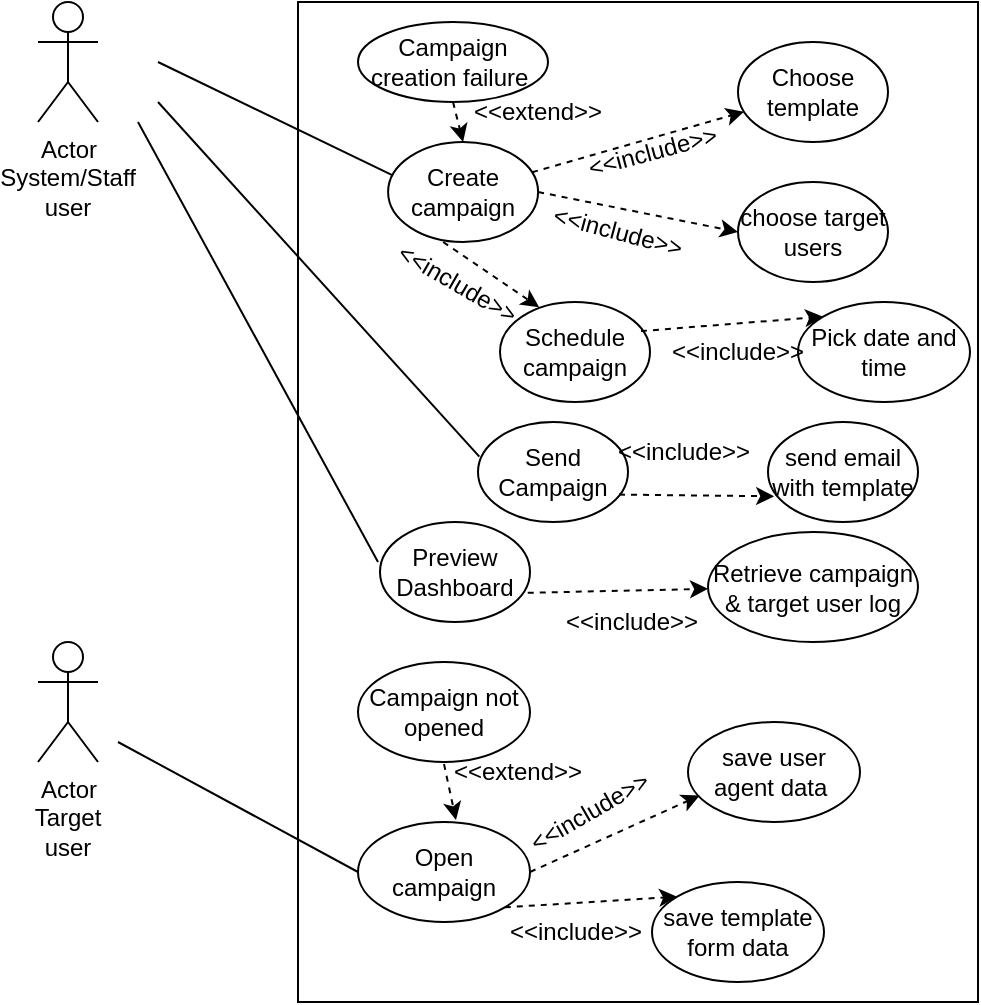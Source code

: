 <mxfile version="15.5.8" type="github">
  <diagram id="TFDomXSUM4bTrOwUYQND" name="Page-1">
    <mxGraphModel dx="834" dy="422" grid="1" gridSize="10" guides="1" tooltips="1" connect="1" arrows="1" fold="1" page="1" pageScale="1" pageWidth="850" pageHeight="1100" math="0" shadow="0">
      <root>
        <mxCell id="0" />
        <mxCell id="1" parent="0" />
        <mxCell id="M2ka7KtE4JesVpxqpbWz-2" value="" style="rounded=0;whiteSpace=wrap;html=1;" vertex="1" parent="1">
          <mxGeometry x="220" y="340" width="340" height="500" as="geometry" />
        </mxCell>
        <mxCell id="M2ka7KtE4JesVpxqpbWz-3" value="Actor" style="shape=umlActor;verticalLabelPosition=bottom;verticalAlign=top;html=1;outlineConnect=0;" vertex="1" parent="1">
          <mxGeometry x="90" y="340" width="30" height="60" as="geometry" />
        </mxCell>
        <mxCell id="M2ka7KtE4JesVpxqpbWz-4" value="Actor" style="shape=umlActor;verticalLabelPosition=bottom;verticalAlign=top;html=1;outlineConnect=0;" vertex="1" parent="1">
          <mxGeometry x="90" y="660" width="30" height="60" as="geometry" />
        </mxCell>
        <mxCell id="M2ka7KtE4JesVpxqpbWz-6" value="Target user" style="text;html=1;strokeColor=none;fillColor=none;align=center;verticalAlign=middle;whiteSpace=wrap;rounded=0;" vertex="1" parent="1">
          <mxGeometry x="75" y="740" width="60" height="30" as="geometry" />
        </mxCell>
        <mxCell id="M2ka7KtE4JesVpxqpbWz-8" value="" style="endArrow=none;html=1;rounded=0;entryX=0;entryY=0.5;entryDx=0;entryDy=0;" edge="1" parent="1" target="M2ka7KtE4JesVpxqpbWz-22">
          <mxGeometry width="50" height="50" relative="1" as="geometry">
            <mxPoint x="130" y="710" as="sourcePoint" />
            <mxPoint x="230" y="660" as="targetPoint" />
          </mxGeometry>
        </mxCell>
        <mxCell id="M2ka7KtE4JesVpxqpbWz-9" value="" style="endArrow=none;html=1;rounded=0;entryX=0.031;entryY=0.333;entryDx=0;entryDy=0;entryPerimeter=0;" edge="1" parent="1" target="M2ka7KtE4JesVpxqpbWz-14">
          <mxGeometry width="50" height="50" relative="1" as="geometry">
            <mxPoint x="150" y="370" as="sourcePoint" />
            <mxPoint x="200" y="360" as="targetPoint" />
          </mxGeometry>
        </mxCell>
        <mxCell id="M2ka7KtE4JesVpxqpbWz-12" value="Campaign&lt;br&gt;creation failure&amp;nbsp;" style="ellipse;whiteSpace=wrap;html=1;" vertex="1" parent="1">
          <mxGeometry x="250" y="350" width="95" height="40" as="geometry" />
        </mxCell>
        <mxCell id="M2ka7KtE4JesVpxqpbWz-13" value="Choose template" style="ellipse;whiteSpace=wrap;html=1;" vertex="1" parent="1">
          <mxGeometry x="440" y="360" width="75" height="50" as="geometry" />
        </mxCell>
        <mxCell id="M2ka7KtE4JesVpxqpbWz-14" value="Create campaign" style="ellipse;whiteSpace=wrap;html=1;" vertex="1" parent="1">
          <mxGeometry x="265.05" y="410" width="75" height="50" as="geometry" />
        </mxCell>
        <mxCell id="M2ka7KtE4JesVpxqpbWz-15" value="choose target users" style="ellipse;whiteSpace=wrap;html=1;" vertex="1" parent="1">
          <mxGeometry x="440" y="430" width="75" height="50" as="geometry" />
        </mxCell>
        <mxCell id="M2ka7KtE4JesVpxqpbWz-16" value="Schedule campaign" style="ellipse;whiteSpace=wrap;html=1;" vertex="1" parent="1">
          <mxGeometry x="321" y="490" width="75" height="50" as="geometry" />
        </mxCell>
        <mxCell id="M2ka7KtE4JesVpxqpbWz-17" value="Pick date and time" style="ellipse;whiteSpace=wrap;html=1;" vertex="1" parent="1">
          <mxGeometry x="470" y="490" width="86" height="50" as="geometry" />
        </mxCell>
        <mxCell id="M2ka7KtE4JesVpxqpbWz-18" value="" style="endArrow=classic;html=1;rounded=0;dashed=1;" edge="1" parent="1" source="M2ka7KtE4JesVpxqpbWz-14" target="M2ka7KtE4JesVpxqpbWz-13">
          <mxGeometry width="50" height="50" relative="1" as="geometry">
            <mxPoint x="350" y="440" as="sourcePoint" />
            <mxPoint x="390" y="390" as="targetPoint" />
          </mxGeometry>
        </mxCell>
        <mxCell id="M2ka7KtE4JesVpxqpbWz-19" value="" style="endArrow=classic;html=1;rounded=0;dashed=1;exitX=1;exitY=0.5;exitDx=0;exitDy=0;entryX=0;entryY=0.5;entryDx=0;entryDy=0;" edge="1" parent="1" source="M2ka7KtE4JesVpxqpbWz-14" target="M2ka7KtE4JesVpxqpbWz-15">
          <mxGeometry width="50" height="50" relative="1" as="geometry">
            <mxPoint x="380" y="500" as="sourcePoint" />
            <mxPoint x="432" y="485" as="targetPoint" />
          </mxGeometry>
        </mxCell>
        <mxCell id="M2ka7KtE4JesVpxqpbWz-20" value="" style="endArrow=classic;html=1;rounded=0;dashed=1;exitX=0.94;exitY=0.291;exitDx=0;exitDy=0;exitPerimeter=0;entryX=0;entryY=0;entryDx=0;entryDy=0;" edge="1" parent="1" source="M2ka7KtE4JesVpxqpbWz-16" target="M2ka7KtE4JesVpxqpbWz-17">
          <mxGeometry width="50" height="50" relative="1" as="geometry">
            <mxPoint x="370" y="570" as="sourcePoint" />
            <mxPoint x="420" y="520" as="targetPoint" />
          </mxGeometry>
        </mxCell>
        <mxCell id="M2ka7KtE4JesVpxqpbWz-22" value="Open campaign" style="ellipse;whiteSpace=wrap;html=1;" vertex="1" parent="1">
          <mxGeometry x="250" y="750" width="86" height="50" as="geometry" />
        </mxCell>
        <mxCell id="M2ka7KtE4JesVpxqpbWz-24" value="save user agent data&amp;nbsp;" style="ellipse;whiteSpace=wrap;html=1;" vertex="1" parent="1">
          <mxGeometry x="415" y="700" width="86" height="50" as="geometry" />
        </mxCell>
        <mxCell id="M2ka7KtE4JesVpxqpbWz-25" value="save template form data" style="ellipse;whiteSpace=wrap;html=1;" vertex="1" parent="1">
          <mxGeometry x="397" y="780" width="86" height="50" as="geometry" />
        </mxCell>
        <mxCell id="M2ka7KtE4JesVpxqpbWz-26" value="" style="endArrow=classic;html=1;rounded=0;dashed=1;exitX=0.367;exitY=1;exitDx=0;exitDy=0;exitPerimeter=0;entryX=0.261;entryY=0.053;entryDx=0;entryDy=0;entryPerimeter=0;" edge="1" parent="1" source="M2ka7KtE4JesVpxqpbWz-14" target="M2ka7KtE4JesVpxqpbWz-16">
          <mxGeometry width="50" height="50" relative="1" as="geometry">
            <mxPoint x="310" y="540" as="sourcePoint" />
            <mxPoint x="360" y="490" as="targetPoint" />
          </mxGeometry>
        </mxCell>
        <mxCell id="M2ka7KtE4JesVpxqpbWz-27" value="" style="endArrow=classic;html=1;rounded=0;dashed=1;exitX=0.5;exitY=1;exitDx=0;exitDy=0;entryX=0.5;entryY=0;entryDx=0;entryDy=0;" edge="1" parent="1" source="M2ka7KtE4JesVpxqpbWz-12" target="M2ka7KtE4JesVpxqpbWz-14">
          <mxGeometry width="50" height="50" relative="1" as="geometry">
            <mxPoint x="340" y="430" as="sourcePoint" />
            <mxPoint x="390" y="380" as="targetPoint" />
          </mxGeometry>
        </mxCell>
        <mxCell id="M2ka7KtE4JesVpxqpbWz-28" value="" style="endArrow=classic;html=1;rounded=0;dashed=1;exitX=1;exitY=0.5;exitDx=0;exitDy=0;entryX=0.067;entryY=0.736;entryDx=0;entryDy=0;entryPerimeter=0;" edge="1" parent="1" source="M2ka7KtE4JesVpxqpbWz-22" target="M2ka7KtE4JesVpxqpbWz-24">
          <mxGeometry width="50" height="50" relative="1" as="geometry">
            <mxPoint x="350" y="680" as="sourcePoint" />
            <mxPoint x="400" y="630" as="targetPoint" />
          </mxGeometry>
        </mxCell>
        <mxCell id="M2ka7KtE4JesVpxqpbWz-29" value="" style="endArrow=classic;html=1;rounded=0;dashed=1;exitX=1;exitY=1;exitDx=0;exitDy=0;entryX=0;entryY=0;entryDx=0;entryDy=0;" edge="1" parent="1" source="M2ka7KtE4JesVpxqpbWz-22" target="M2ka7KtE4JesVpxqpbWz-25">
          <mxGeometry width="50" height="50" relative="1" as="geometry">
            <mxPoint x="330" y="800" as="sourcePoint" />
            <mxPoint x="380" y="750" as="targetPoint" />
          </mxGeometry>
        </mxCell>
        <mxCell id="M2ka7KtE4JesVpxqpbWz-30" value="Campaign not opened" style="ellipse;whiteSpace=wrap;html=1;" vertex="1" parent="1">
          <mxGeometry x="250" y="670" width="86" height="50" as="geometry" />
        </mxCell>
        <mxCell id="M2ka7KtE4JesVpxqpbWz-31" value="Preview Dashboard" style="ellipse;whiteSpace=wrap;html=1;" vertex="1" parent="1">
          <mxGeometry x="261" y="600" width="75" height="50" as="geometry" />
        </mxCell>
        <mxCell id="M2ka7KtE4JesVpxqpbWz-32" value="Retrieve campaign &amp;amp; target user log" style="ellipse;whiteSpace=wrap;html=1;" vertex="1" parent="1">
          <mxGeometry x="425" y="605" width="105" height="55" as="geometry" />
        </mxCell>
        <mxCell id="M2ka7KtE4JesVpxqpbWz-33" value="" style="endArrow=none;html=1;rounded=0;" edge="1" parent="1">
          <mxGeometry width="50" height="50" relative="1" as="geometry">
            <mxPoint x="260" y="620" as="sourcePoint" />
            <mxPoint x="140" y="400" as="targetPoint" />
          </mxGeometry>
        </mxCell>
        <mxCell id="M2ka7KtE4JesVpxqpbWz-34" value="" style="endArrow=classic;html=1;rounded=0;dashed=1;exitX=0.985;exitY=0.708;exitDx=0;exitDy=0;exitPerimeter=0;" edge="1" parent="1" source="M2ka7KtE4JesVpxqpbWz-31" target="M2ka7KtE4JesVpxqpbWz-32">
          <mxGeometry width="50" height="50" relative="1" as="geometry">
            <mxPoint x="340" y="650" as="sourcePoint" />
            <mxPoint x="418" y="609" as="targetPoint" />
          </mxGeometry>
        </mxCell>
        <mxCell id="M2ka7KtE4JesVpxqpbWz-35" value="" style="endArrow=classic;html=1;rounded=0;dashed=1;" edge="1" parent="1">
          <mxGeometry width="50" height="50" relative="1" as="geometry">
            <mxPoint x="293" y="721" as="sourcePoint" />
            <mxPoint x="299" y="749" as="targetPoint" />
          </mxGeometry>
        </mxCell>
        <mxCell id="M2ka7KtE4JesVpxqpbWz-36" value="&amp;lt;&amp;lt;include&amp;gt;&amp;gt;" style="text;html=1;strokeColor=none;fillColor=none;align=center;verticalAlign=middle;whiteSpace=wrap;rounded=0;rotation=-30;" vertex="1" parent="1">
          <mxGeometry x="336" y="730" width="60" height="30" as="geometry" />
        </mxCell>
        <mxCell id="M2ka7KtE4JesVpxqpbWz-37" value="&amp;lt;&amp;lt;include&amp;gt;&amp;gt;" style="text;html=1;strokeColor=none;fillColor=none;align=center;verticalAlign=middle;whiteSpace=wrap;rounded=0;rotation=0;" vertex="1" parent="1">
          <mxGeometry x="328.5" y="790" width="60" height="30" as="geometry" />
        </mxCell>
        <mxCell id="M2ka7KtE4JesVpxqpbWz-38" value="&amp;lt;&amp;lt;include&amp;gt;&amp;gt;" style="text;html=1;strokeColor=none;fillColor=none;align=center;verticalAlign=middle;whiteSpace=wrap;rounded=0;rotation=0;" vertex="1" parent="1">
          <mxGeometry x="359" y="640" width="56" height="20" as="geometry" />
        </mxCell>
        <mxCell id="M2ka7KtE4JesVpxqpbWz-39" value="&amp;lt;&amp;lt;include&amp;gt;&amp;gt;" style="text;html=1;strokeColor=none;fillColor=none;align=center;verticalAlign=middle;whiteSpace=wrap;rounded=0;rotation=0;" vertex="1" parent="1">
          <mxGeometry x="410" y="500" width="60" height="30" as="geometry" />
        </mxCell>
        <mxCell id="M2ka7KtE4JesVpxqpbWz-40" value="&amp;lt;&amp;lt;include&amp;gt;&amp;gt;" style="text;html=1;strokeColor=none;fillColor=none;align=center;verticalAlign=middle;whiteSpace=wrap;rounded=0;rotation=15;" vertex="1" parent="1">
          <mxGeometry x="350" y="440" width="60" height="30" as="geometry" />
        </mxCell>
        <mxCell id="M2ka7KtE4JesVpxqpbWz-41" value="&amp;lt;&amp;lt;include&amp;gt;&amp;gt;" style="text;html=1;strokeColor=none;fillColor=none;align=center;verticalAlign=middle;whiteSpace=wrap;rounded=0;rotation=-15;" vertex="1" parent="1">
          <mxGeometry x="370" y="400" width="55" height="30" as="geometry" />
        </mxCell>
        <mxCell id="M2ka7KtE4JesVpxqpbWz-42" value="&amp;lt;&amp;lt;include&amp;gt;&amp;gt;" style="text;html=1;strokeColor=none;fillColor=none;align=center;verticalAlign=middle;whiteSpace=wrap;rounded=0;rotation=30;" vertex="1" parent="1">
          <mxGeometry x="278.05" y="471.47" width="43" height="20" as="geometry" />
        </mxCell>
        <mxCell id="M2ka7KtE4JesVpxqpbWz-43" value="&amp;lt;&amp;lt;extend&amp;gt;&amp;gt;" style="text;html=1;strokeColor=none;fillColor=none;align=center;verticalAlign=middle;whiteSpace=wrap;rounded=0;" vertex="1" parent="1">
          <mxGeometry x="310" y="380" width="60" height="30" as="geometry" />
        </mxCell>
        <mxCell id="M2ka7KtE4JesVpxqpbWz-44" value="&amp;lt;&amp;lt;extend&amp;gt;&amp;gt;" style="text;html=1;strokeColor=none;fillColor=none;align=center;verticalAlign=middle;whiteSpace=wrap;rounded=0;" vertex="1" parent="1">
          <mxGeometry x="300" y="710" width="60" height="30" as="geometry" />
        </mxCell>
        <mxCell id="M2ka7KtE4JesVpxqpbWz-45" value="System/Staff user" style="text;html=1;strokeColor=none;fillColor=none;align=center;verticalAlign=middle;whiteSpace=wrap;rounded=0;" vertex="1" parent="1">
          <mxGeometry x="75" y="420" width="60" height="30" as="geometry" />
        </mxCell>
        <mxCell id="M2ka7KtE4JesVpxqpbWz-51" value="Send Campaign" style="ellipse;whiteSpace=wrap;html=1;" vertex="1" parent="1">
          <mxGeometry x="310" y="550" width="75" height="50" as="geometry" />
        </mxCell>
        <mxCell id="M2ka7KtE4JesVpxqpbWz-53" value="send email with template" style="ellipse;whiteSpace=wrap;html=1;" vertex="1" parent="1">
          <mxGeometry x="455" y="550" width="75" height="50" as="geometry" />
        </mxCell>
        <mxCell id="M2ka7KtE4JesVpxqpbWz-55" value="" style="endArrow=classic;html=1;rounded=0;dashed=1;exitX=0.94;exitY=0.726;exitDx=0;exitDy=0;exitPerimeter=0;entryX=0.041;entryY=0.743;entryDx=0;entryDy=0;entryPerimeter=0;" edge="1" parent="1" source="M2ka7KtE4JesVpxqpbWz-51" target="M2ka7KtE4JesVpxqpbWz-53">
          <mxGeometry width="50" height="50" relative="1" as="geometry">
            <mxPoint x="380" y="600" as="sourcePoint" />
            <mxPoint x="430" y="550" as="targetPoint" />
          </mxGeometry>
        </mxCell>
        <mxCell id="M2ka7KtE4JesVpxqpbWz-56" value="&amp;lt;&amp;lt;include&amp;gt;&amp;gt;" style="text;html=1;strokeColor=none;fillColor=none;align=center;verticalAlign=middle;whiteSpace=wrap;rounded=0;rotation=0;" vertex="1" parent="1">
          <mxGeometry x="383" y="550" width="60" height="30" as="geometry" />
        </mxCell>
        <mxCell id="M2ka7KtE4JesVpxqpbWz-57" value="" style="endArrow=none;html=1;rounded=0;exitX=0.009;exitY=0.346;exitDx=0;exitDy=0;exitPerimeter=0;" edge="1" parent="1" source="M2ka7KtE4JesVpxqpbWz-51">
          <mxGeometry width="50" height="50" relative="1" as="geometry">
            <mxPoint x="270" y="580" as="sourcePoint" />
            <mxPoint x="150" y="390" as="targetPoint" />
          </mxGeometry>
        </mxCell>
      </root>
    </mxGraphModel>
  </diagram>
</mxfile>
